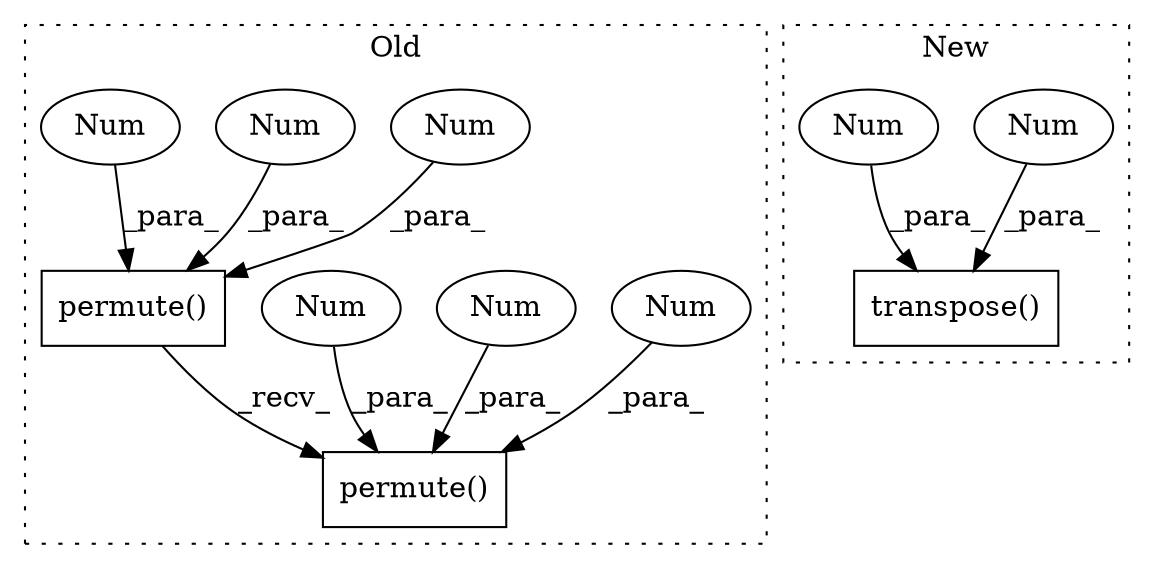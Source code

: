 digraph G {
subgraph cluster0 {
1 [label="permute()" a="75" s="4851,4868" l="10,1" shape="box"];
4 [label="Num" a="76" s="4864" l="1" shape="ellipse"];
6 [label="Num" a="76" s="4861" l="1" shape="ellipse"];
7 [label="Num" a="76" s="4867" l="1" shape="ellipse"];
8 [label="permute()" a="75" s="4795,4812" l="10,1" shape="box"];
9 [label="Num" a="76" s="4808" l="1" shape="ellipse"];
10 [label="Num" a="76" s="4805" l="1" shape="ellipse"];
11 [label="Num" a="76" s="4811" l="1" shape="ellipse"];
label = "Old";
style="dotted";
}
subgraph cluster1 {
2 [label="transpose()" a="75" s="13929,13945" l="12,1" shape="box"];
3 [label="Num" a="76" s="13941" l="1" shape="ellipse"];
5 [label="Num" a="76" s="13944" l="1" shape="ellipse"];
label = "New";
style="dotted";
}
3 -> 2 [label="_para_"];
4 -> 1 [label="_para_"];
5 -> 2 [label="_para_"];
6 -> 1 [label="_para_"];
7 -> 1 [label="_para_"];
8 -> 1 [label="_recv_"];
9 -> 8 [label="_para_"];
10 -> 8 [label="_para_"];
11 -> 8 [label="_para_"];
}